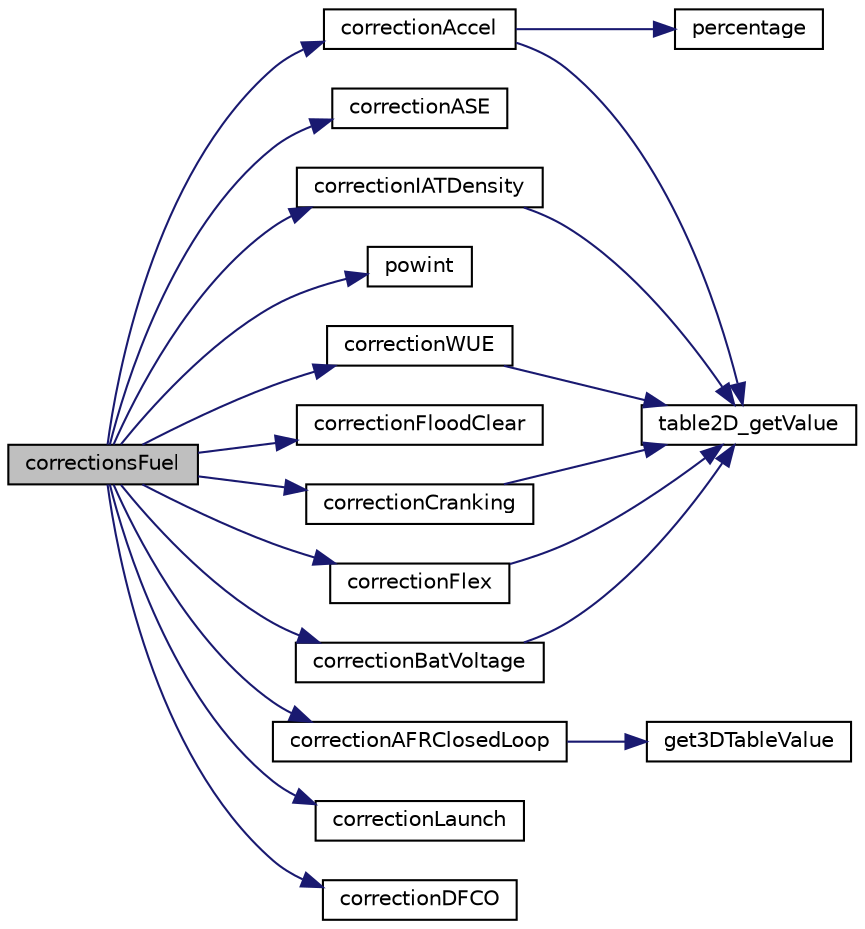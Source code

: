 digraph "correctionsFuel"
{
 // LATEX_PDF_SIZE
  edge [fontname="Helvetica",fontsize="10",labelfontname="Helvetica",labelfontsize="10"];
  node [fontname="Helvetica",fontsize="10",shape=record];
  rankdir="LR";
  Node61 [label="correctionsFuel",height=0.2,width=0.4,color="black", fillcolor="grey75", style="filled", fontcolor="black",tooltip=" "];
  Node61 -> Node62 [color="midnightblue",fontsize="10",style="solid",fontname="Helvetica"];
  Node62 [label="correctionWUE",height=0.2,width=0.4,color="black", fillcolor="white", style="filled",URL="$corrections_8ino.html#a90d4ce735bc1991a69187708a23acd59",tooltip=" "];
  Node62 -> Node63 [color="midnightblue",fontsize="10",style="solid",fontname="Helvetica"];
  Node63 [label="table2D_getValue",height=0.2,width=0.4,color="black", fillcolor="white", style="filled",URL="$table_8h.html#a462f96f099a0c20647d0a29e96e2e80c",tooltip=" "];
  Node61 -> Node64 [color="midnightblue",fontsize="10",style="solid",fontname="Helvetica"];
  Node64 [label="correctionASE",height=0.2,width=0.4,color="black", fillcolor="white", style="filled",URL="$corrections_8ino.html#ac54bebeb925271bf303034c59bc64a86",tooltip=" "];
  Node61 -> Node65 [color="midnightblue",fontsize="10",style="solid",fontname="Helvetica"];
  Node65 [label="correctionCranking",height=0.2,width=0.4,color="black", fillcolor="white", style="filled",URL="$corrections_8ino.html#ac5127886b813661bc774e50fa7398822",tooltip=" "];
  Node65 -> Node63 [color="midnightblue",fontsize="10",style="solid",fontname="Helvetica"];
  Node61 -> Node66 [color="midnightblue",fontsize="10",style="solid",fontname="Helvetica"];
  Node66 [label="powint",height=0.2,width=0.4,color="black", fillcolor="white", style="filled",URL="$maths_8h.html#ae15c95d7eff51a68cae87d097bd6eb48",tooltip=" "];
  Node61 -> Node67 [color="midnightblue",fontsize="10",style="solid",fontname="Helvetica"];
  Node67 [label="correctionAccel",height=0.2,width=0.4,color="black", fillcolor="white", style="filled",URL="$corrections_8ino.html#a944c7a13fa06c6afa886d20727688228",tooltip=" "];
  Node67 -> Node63 [color="midnightblue",fontsize="10",style="solid",fontname="Helvetica"];
  Node67 -> Node68 [color="midnightblue",fontsize="10",style="solid",fontname="Helvetica"];
  Node68 [label="percentage",height=0.2,width=0.4,color="black", fillcolor="white", style="filled",URL="$maths_8h.html#ad15d7632e1bee5ab5f88b05896b4a94e",tooltip=" "];
  Node61 -> Node69 [color="midnightblue",fontsize="10",style="solid",fontname="Helvetica"];
  Node69 [label="correctionFloodClear",height=0.2,width=0.4,color="black", fillcolor="white", style="filled",URL="$corrections_8ino.html#a7ee28af119b8d374d2829f97ad623263",tooltip=" "];
  Node61 -> Node70 [color="midnightblue",fontsize="10",style="solid",fontname="Helvetica"];
  Node70 [label="correctionAFRClosedLoop",height=0.2,width=0.4,color="black", fillcolor="white", style="filled",URL="$corrections_8ino.html#a513b7249243f23af81e77f24a8a4269f",tooltip=" "];
  Node70 -> Node71 [color="midnightblue",fontsize="10",style="solid",fontname="Helvetica"];
  Node71 [label="get3DTableValue",height=0.2,width=0.4,color="black", fillcolor="white", style="filled",URL="$table_8h.html#abcb4d91b651f8d47cbaae711ed938a0f",tooltip=" "];
  Node61 -> Node72 [color="midnightblue",fontsize="10",style="solid",fontname="Helvetica"];
  Node72 [label="correctionBatVoltage",height=0.2,width=0.4,color="black", fillcolor="white", style="filled",URL="$corrections_8ino.html#abb1dc6635e87adc43581179926e02fec",tooltip=" "];
  Node72 -> Node63 [color="midnightblue",fontsize="10",style="solid",fontname="Helvetica"];
  Node61 -> Node73 [color="midnightblue",fontsize="10",style="solid",fontname="Helvetica"];
  Node73 [label="correctionIATDensity",height=0.2,width=0.4,color="black", fillcolor="white", style="filled",URL="$corrections_8ino.html#a9f6b3f33847f2cee8ea07df6b8575bcc",tooltip=" "];
  Node73 -> Node63 [color="midnightblue",fontsize="10",style="solid",fontname="Helvetica"];
  Node61 -> Node74 [color="midnightblue",fontsize="10",style="solid",fontname="Helvetica"];
  Node74 [label="correctionFlex",height=0.2,width=0.4,color="black", fillcolor="white", style="filled",URL="$corrections_8ino.html#a5ec19d619de20cd23a96df2179a385d7",tooltip=" "];
  Node74 -> Node63 [color="midnightblue",fontsize="10",style="solid",fontname="Helvetica"];
  Node61 -> Node75 [color="midnightblue",fontsize="10",style="solid",fontname="Helvetica"];
  Node75 [label="correctionLaunch",height=0.2,width=0.4,color="black", fillcolor="white", style="filled",URL="$corrections_8ino.html#a67210271d5201b3b49ddad3d95bfce14",tooltip=" "];
  Node61 -> Node76 [color="midnightblue",fontsize="10",style="solid",fontname="Helvetica"];
  Node76 [label="correctionDFCO",height=0.2,width=0.4,color="black", fillcolor="white", style="filled",URL="$corrections_8ino.html#acc5f6bd4aa8b8c3177e9df57e6eacd70",tooltip=" "];
}
